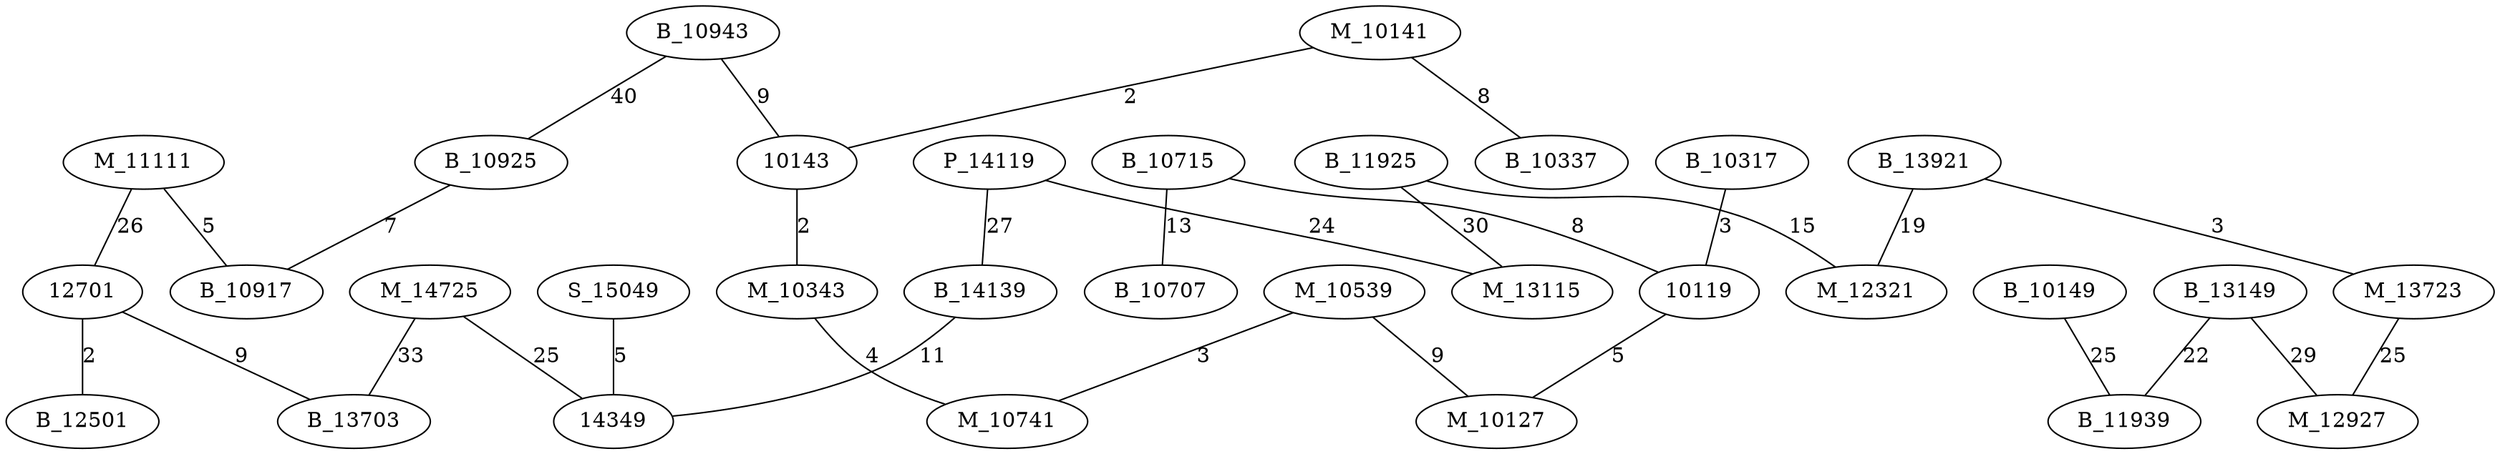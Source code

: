 graph chemin {

	P_14119 -- B_14139 [label=27]
	P_14119 -- M_13115 [label=24]
	B_10943 -- 10143 [label=9]
	B_10943 -- B_10925 [label=40]
	M_11111 -- B_10917 [label=5]
	M_11111 -- 12701 [label=26]
	B_13149 -- M_12927 [label=29]
	B_13149 -- B_11939 [label=22]
	B_10925 -- B_10917 [label=7]
	B_10149 -- B_11939 [label=25]
	S_15049 -- 14349 [label=5]
	B_10715 -- 10119 [label=8]
	B_10715 -- B_10707 [label=13]
	B_10317 -- 10119 [label=3]
	B_11925 -- M_12321 [label=15]
	B_11925 -- M_13115 [label=30]
	12701 -- B_13703 [label=9]
	12701 -- B_12501 [label=2]
	B_14139 -- 14349 [label=11]
	B_13921 -- M_13723 [label=3]
	B_13921 -- M_12321 [label=19]
	M_10141 -- B_10337 [label=8]
	M_10141 -- 10143 [label=2]
	M_10539 -- M_10127 [label=9]
	M_10539 -- M_10741 [label=3]
	M_13723 -- M_12927 [label=25]
	10143 -- M_10343 [label=2]
	M_14725 -- 14349 [label=25]
	M_14725 -- B_13703 [label=33]
	10119 -- M_10127 [label=5]
	M_10343 -- M_10741 [label=4]

}
